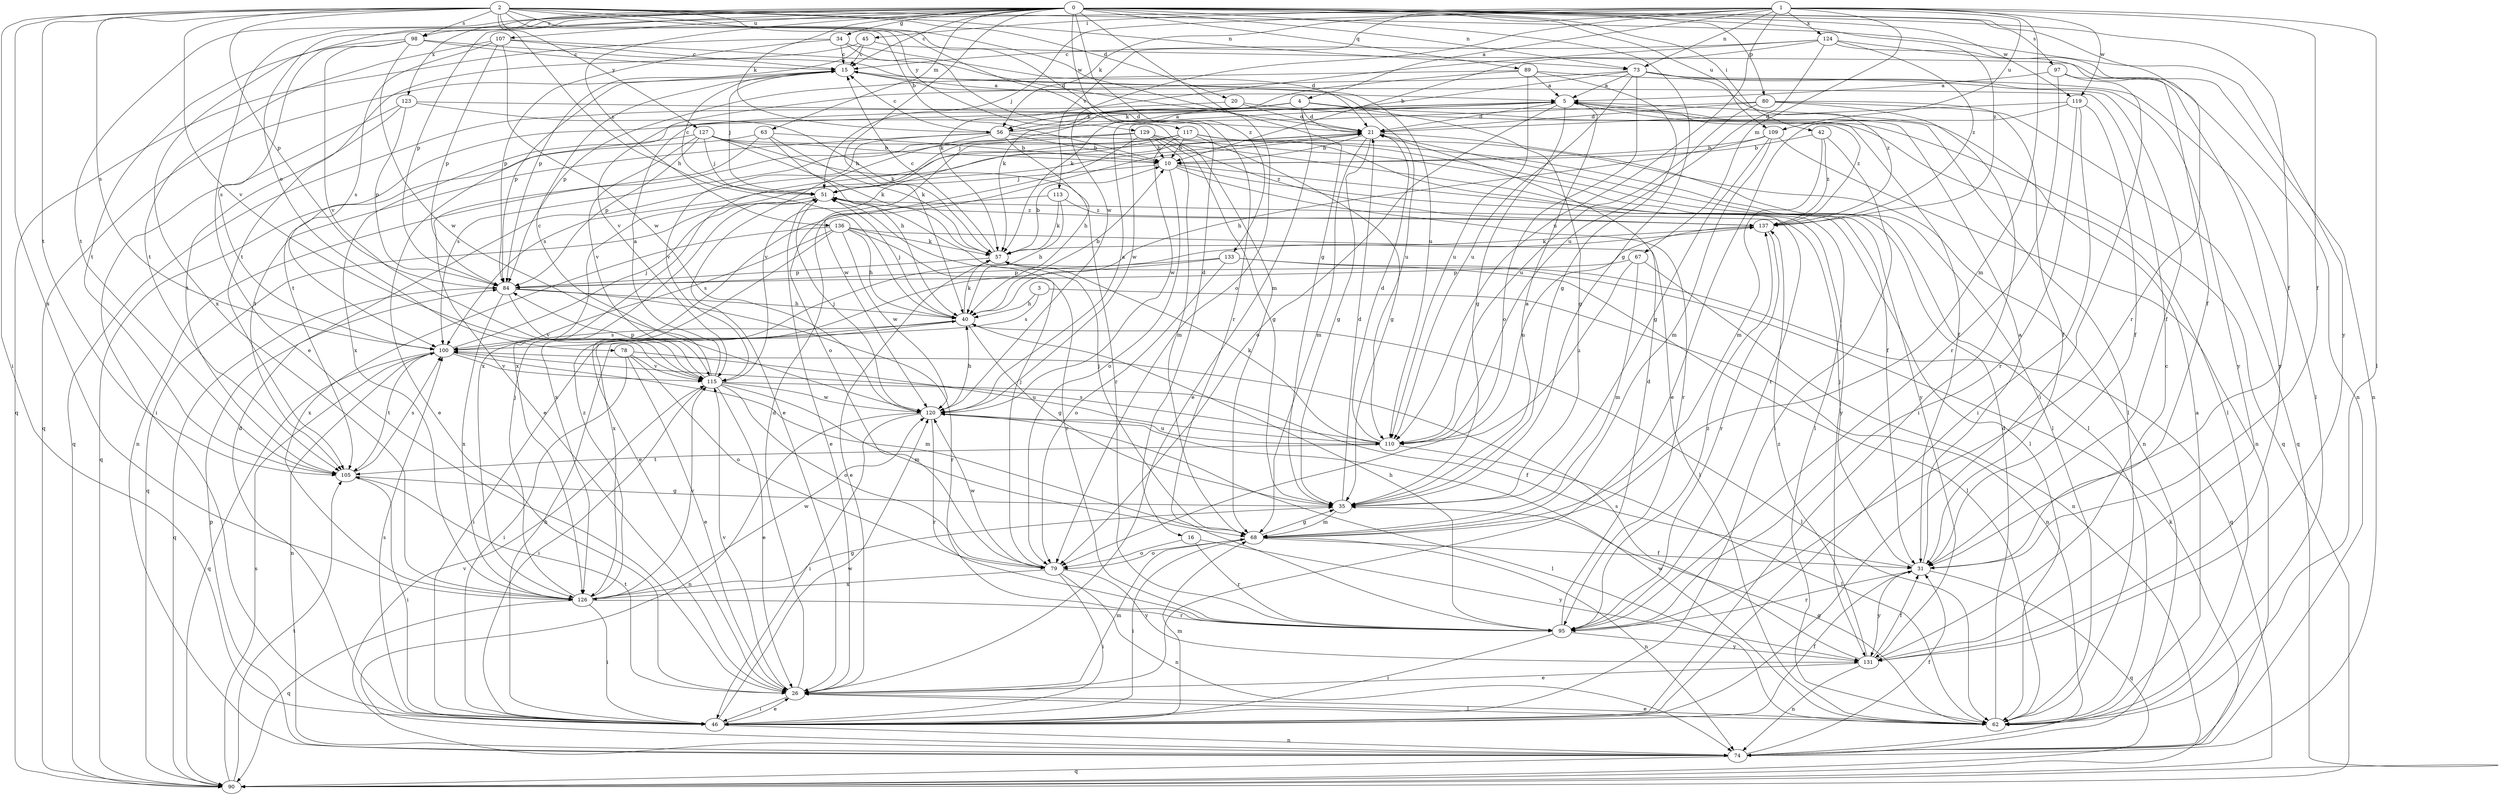 strict digraph  {
0;
1;
2;
3;
4;
5;
10;
15;
16;
20;
21;
26;
31;
34;
35;
40;
42;
45;
46;
51;
56;
57;
62;
63;
67;
68;
73;
74;
78;
79;
80;
84;
89;
90;
95;
97;
98;
100;
105;
107;
109;
110;
113;
115;
117;
119;
120;
123;
124;
126;
127;
129;
131;
133;
136;
137;
0 -> 15  [label=c];
0 -> 26  [label=e];
0 -> 31  [label=f];
0 -> 34  [label=g];
0 -> 35  [label=g];
0 -> 40  [label=h];
0 -> 42  [label=i];
0 -> 56  [label=k];
0 -> 63  [label=m];
0 -> 73  [label=n];
0 -> 78  [label=o];
0 -> 79  [label=o];
0 -> 80  [label=p];
0 -> 84  [label=p];
0 -> 89  [label=q];
0 -> 95  [label=r];
0 -> 97  [label=s];
0 -> 98  [label=s];
0 -> 105  [label=t];
0 -> 107  [label=u];
0 -> 109  [label=u];
0 -> 117  [label=w];
0 -> 119  [label=w];
0 -> 123  [label=x];
0 -> 133  [label=z];
0 -> 136  [label=z];
0 -> 137  [label=z];
1 -> 4  [label=a];
1 -> 31  [label=f];
1 -> 45  [label=i];
1 -> 51  [label=j];
1 -> 56  [label=k];
1 -> 62  [label=l];
1 -> 67  [label=m];
1 -> 68  [label=m];
1 -> 73  [label=n];
1 -> 109  [label=u];
1 -> 110  [label=u];
1 -> 113  [label=v];
1 -> 119  [label=w];
1 -> 120  [label=w];
1 -> 124  [label=x];
1 -> 126  [label=x];
2 -> 10  [label=b];
2 -> 16  [label=d];
2 -> 20  [label=d];
2 -> 35  [label=g];
2 -> 40  [label=h];
2 -> 46  [label=i];
2 -> 73  [label=n];
2 -> 84  [label=p];
2 -> 95  [label=r];
2 -> 98  [label=s];
2 -> 100  [label=s];
2 -> 105  [label=t];
2 -> 115  [label=v];
2 -> 126  [label=x];
2 -> 127  [label=y];
2 -> 129  [label=y];
2 -> 131  [label=y];
3 -> 40  [label=h];
3 -> 74  [label=n];
3 -> 100  [label=s];
4 -> 21  [label=d];
4 -> 26  [label=e];
4 -> 35  [label=g];
4 -> 51  [label=j];
4 -> 56  [label=k];
4 -> 62  [label=l];
4 -> 90  [label=q];
4 -> 105  [label=t];
4 -> 126  [label=x];
5 -> 21  [label=d];
5 -> 31  [label=f];
5 -> 35  [label=g];
5 -> 56  [label=k];
5 -> 62  [label=l];
5 -> 79  [label=o];
10 -> 51  [label=j];
10 -> 62  [label=l];
10 -> 79  [label=o];
10 -> 95  [label=r];
10 -> 131  [label=y];
15 -> 5  [label=a];
15 -> 51  [label=j];
15 -> 84  [label=p];
15 -> 90  [label=q];
15 -> 110  [label=u];
16 -> 79  [label=o];
16 -> 95  [label=r];
16 -> 131  [label=y];
20 -> 21  [label=d];
20 -> 90  [label=q];
20 -> 137  [label=z];
21 -> 10  [label=b];
21 -> 35  [label=g];
21 -> 62  [label=l];
21 -> 68  [label=m];
21 -> 100  [label=s];
21 -> 126  [label=x];
26 -> 21  [label=d];
26 -> 46  [label=i];
26 -> 62  [label=l];
26 -> 68  [label=m];
26 -> 105  [label=t];
26 -> 115  [label=v];
31 -> 5  [label=a];
31 -> 51  [label=j];
31 -> 90  [label=q];
31 -> 95  [label=r];
31 -> 131  [label=y];
34 -> 15  [label=c];
34 -> 21  [label=d];
34 -> 68  [label=m];
34 -> 84  [label=p];
34 -> 90  [label=q];
35 -> 5  [label=a];
35 -> 21  [label=d];
35 -> 68  [label=m];
40 -> 10  [label=b];
40 -> 35  [label=g];
40 -> 46  [label=i];
40 -> 51  [label=j];
40 -> 57  [label=k];
40 -> 62  [label=l];
40 -> 100  [label=s];
42 -> 10  [label=b];
42 -> 46  [label=i];
42 -> 68  [label=m];
42 -> 137  [label=z];
45 -> 15  [label=c];
45 -> 74  [label=n];
45 -> 84  [label=p];
45 -> 105  [label=t];
46 -> 21  [label=d];
46 -> 26  [label=e];
46 -> 31  [label=f];
46 -> 40  [label=h];
46 -> 68  [label=m];
46 -> 74  [label=n];
46 -> 100  [label=s];
46 -> 120  [label=w];
51 -> 15  [label=c];
51 -> 26  [label=e];
51 -> 90  [label=q];
51 -> 137  [label=z];
56 -> 5  [label=a];
56 -> 10  [label=b];
56 -> 15  [label=c];
56 -> 26  [label=e];
56 -> 40  [label=h];
56 -> 74  [label=n];
56 -> 105  [label=t];
56 -> 115  [label=v];
57 -> 10  [label=b];
57 -> 15  [label=c];
57 -> 26  [label=e];
57 -> 84  [label=p];
62 -> 5  [label=a];
62 -> 21  [label=d];
62 -> 26  [label=e];
62 -> 35  [label=g];
62 -> 120  [label=w];
63 -> 10  [label=b];
63 -> 26  [label=e];
63 -> 40  [label=h];
63 -> 57  [label=k];
63 -> 90  [label=q];
67 -> 68  [label=m];
67 -> 74  [label=n];
67 -> 84  [label=p];
67 -> 110  [label=u];
68 -> 31  [label=f];
68 -> 35  [label=g];
68 -> 46  [label=i];
68 -> 51  [label=j];
68 -> 74  [label=n];
68 -> 79  [label=o];
73 -> 5  [label=a];
73 -> 57  [label=k];
73 -> 62  [label=l];
73 -> 79  [label=o];
73 -> 110  [label=u];
73 -> 115  [label=v];
73 -> 131  [label=y];
73 -> 137  [label=z];
74 -> 31  [label=f];
74 -> 84  [label=p];
74 -> 90  [label=q];
74 -> 115  [label=v];
78 -> 26  [label=e];
78 -> 46  [label=i];
78 -> 79  [label=o];
78 -> 110  [label=u];
78 -> 115  [label=v];
79 -> 46  [label=i];
79 -> 51  [label=j];
79 -> 74  [label=n];
79 -> 120  [label=w];
79 -> 126  [label=x];
79 -> 131  [label=y];
80 -> 21  [label=d];
80 -> 31  [label=f];
80 -> 46  [label=i];
80 -> 90  [label=q];
80 -> 110  [label=u];
80 -> 120  [label=w];
84 -> 40  [label=h];
84 -> 90  [label=q];
84 -> 95  [label=r];
84 -> 115  [label=v];
84 -> 126  [label=x];
89 -> 5  [label=a];
89 -> 31  [label=f];
89 -> 35  [label=g];
89 -> 57  [label=k];
89 -> 84  [label=p];
89 -> 110  [label=u];
90 -> 57  [label=k];
90 -> 100  [label=s];
90 -> 105  [label=t];
95 -> 21  [label=d];
95 -> 40  [label=h];
95 -> 46  [label=i];
95 -> 131  [label=y];
95 -> 137  [label=z];
97 -> 5  [label=a];
97 -> 46  [label=i];
97 -> 95  [label=r];
97 -> 131  [label=y];
98 -> 15  [label=c];
98 -> 100  [label=s];
98 -> 105  [label=t];
98 -> 110  [label=u];
98 -> 115  [label=v];
98 -> 120  [label=w];
100 -> 51  [label=j];
100 -> 68  [label=m];
100 -> 74  [label=n];
100 -> 90  [label=q];
100 -> 105  [label=t];
100 -> 115  [label=v];
105 -> 35  [label=g];
105 -> 46  [label=i];
105 -> 100  [label=s];
107 -> 15  [label=c];
107 -> 21  [label=d];
107 -> 84  [label=p];
107 -> 100  [label=s];
107 -> 105  [label=t];
107 -> 120  [label=w];
109 -> 10  [label=b];
109 -> 35  [label=g];
109 -> 40  [label=h];
109 -> 68  [label=m];
109 -> 74  [label=n];
110 -> 21  [label=d];
110 -> 57  [label=k];
110 -> 62  [label=l];
110 -> 100  [label=s];
110 -> 105  [label=t];
113 -> 40  [label=h];
113 -> 57  [label=k];
113 -> 126  [label=x];
113 -> 137  [label=z];
115 -> 5  [label=a];
115 -> 15  [label=c];
115 -> 26  [label=e];
115 -> 31  [label=f];
115 -> 46  [label=i];
115 -> 68  [label=m];
115 -> 79  [label=o];
115 -> 84  [label=p];
115 -> 120  [label=w];
117 -> 10  [label=b];
117 -> 35  [label=g];
117 -> 62  [label=l];
117 -> 95  [label=r];
117 -> 100  [label=s];
117 -> 115  [label=v];
117 -> 120  [label=w];
117 -> 126  [label=x];
117 -> 131  [label=y];
119 -> 21  [label=d];
119 -> 26  [label=e];
119 -> 31  [label=f];
119 -> 46  [label=i];
119 -> 95  [label=r];
120 -> 5  [label=a];
120 -> 40  [label=h];
120 -> 46  [label=i];
120 -> 51  [label=j];
120 -> 62  [label=l];
120 -> 74  [label=n];
120 -> 95  [label=r];
120 -> 110  [label=u];
123 -> 21  [label=d];
123 -> 46  [label=i];
123 -> 57  [label=k];
123 -> 84  [label=p];
123 -> 105  [label=t];
124 -> 10  [label=b];
124 -> 15  [label=c];
124 -> 31  [label=f];
124 -> 57  [label=k];
124 -> 74  [label=n];
124 -> 110  [label=u];
124 -> 137  [label=z];
126 -> 35  [label=g];
126 -> 46  [label=i];
126 -> 51  [label=j];
126 -> 90  [label=q];
126 -> 95  [label=r];
126 -> 115  [label=v];
126 -> 120  [label=w];
126 -> 137  [label=z];
127 -> 10  [label=b];
127 -> 26  [label=e];
127 -> 51  [label=j];
127 -> 57  [label=k];
127 -> 62  [label=l];
127 -> 84  [label=p];
127 -> 95  [label=r];
127 -> 115  [label=v];
129 -> 10  [label=b];
129 -> 31  [label=f];
129 -> 35  [label=g];
129 -> 68  [label=m];
129 -> 74  [label=n];
129 -> 79  [label=o];
129 -> 120  [label=w];
129 -> 137  [label=z];
131 -> 15  [label=c];
131 -> 26  [label=e];
131 -> 31  [label=f];
131 -> 74  [label=n];
131 -> 100  [label=s];
131 -> 137  [label=z];
133 -> 62  [label=l];
133 -> 79  [label=o];
133 -> 84  [label=p];
133 -> 90  [label=q];
133 -> 126  [label=x];
136 -> 26  [label=e];
136 -> 40  [label=h];
136 -> 57  [label=k];
136 -> 62  [label=l];
136 -> 95  [label=r];
136 -> 100  [label=s];
136 -> 120  [label=w];
136 -> 126  [label=x];
137 -> 57  [label=k];
137 -> 95  [label=r];
137 -> 110  [label=u];
}
